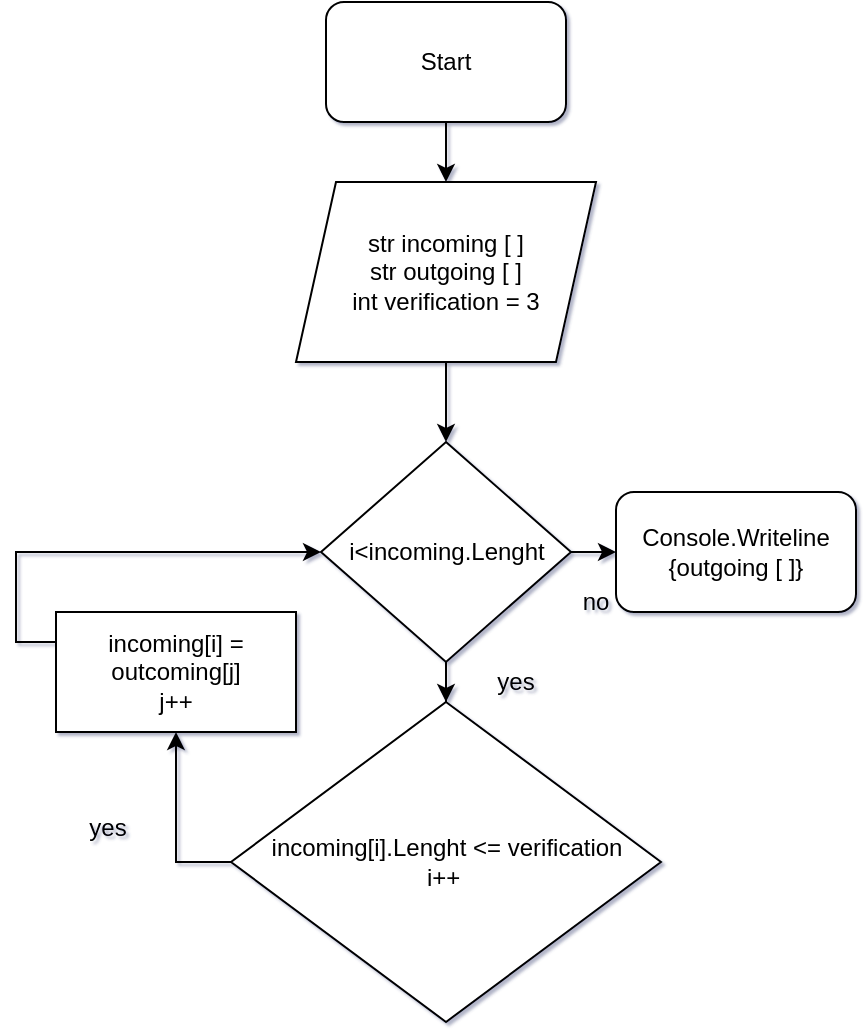 <mxfile version="13.9.9" type="device"><diagram id="C5RBs43oDa-KdzZeNtuy" name="Page-1"><mxGraphModel dx="1264" dy="592" grid="0" gridSize="10" guides="1" tooltips="1" connect="1" arrows="1" fold="1" page="1" pageScale="1" pageWidth="827" pageHeight="1169" math="0" shadow="1"><root><mxCell id="WIyWlLk6GJQsqaUBKTNV-0"/><mxCell id="WIyWlLk6GJQsqaUBKTNV-1" parent="WIyWlLk6GJQsqaUBKTNV-0"/><mxCell id="PQV7eBNB5kG5EwcX_Kot-7" style="edgeStyle=orthogonalEdgeStyle;rounded=0;orthogonalLoop=1;jettySize=auto;html=1;entryX=0.5;entryY=0;entryDx=0;entryDy=0;" edge="1" parent="WIyWlLk6GJQsqaUBKTNV-1" source="PQV7eBNB5kG5EwcX_Kot-2" target="PQV7eBNB5kG5EwcX_Kot-6"><mxGeometry relative="1" as="geometry"/></mxCell><mxCell id="PQV7eBNB5kG5EwcX_Kot-2" value="str incoming [ ]&lt;br&gt;str outgoing [ ]&lt;br&gt;int verification = 3" style="shape=parallelogram;perimeter=parallelogramPerimeter;whiteSpace=wrap;html=1;fixedSize=1;" vertex="1" parent="WIyWlLk6GJQsqaUBKTNV-1"><mxGeometry x="203" y="129" width="150" height="90" as="geometry"/></mxCell><mxCell id="PQV7eBNB5kG5EwcX_Kot-4" style="edgeStyle=orthogonalEdgeStyle;rounded=0;orthogonalLoop=1;jettySize=auto;html=1;entryX=0.5;entryY=0;entryDx=0;entryDy=0;" edge="1" parent="WIyWlLk6GJQsqaUBKTNV-1" source="PQV7eBNB5kG5EwcX_Kot-3" target="PQV7eBNB5kG5EwcX_Kot-2"><mxGeometry relative="1" as="geometry"/></mxCell><mxCell id="PQV7eBNB5kG5EwcX_Kot-3" value="Start" style="rounded=1;whiteSpace=wrap;html=1;" vertex="1" parent="WIyWlLk6GJQsqaUBKTNV-1"><mxGeometry x="218" y="39" width="120" height="60" as="geometry"/></mxCell><mxCell id="PQV7eBNB5kG5EwcX_Kot-18" style="edgeStyle=orthogonalEdgeStyle;rounded=0;orthogonalLoop=1;jettySize=auto;html=1;entryX=0.5;entryY=1;entryDx=0;entryDy=0;" edge="1" parent="WIyWlLk6GJQsqaUBKTNV-1" source="PQV7eBNB5kG5EwcX_Kot-5" target="PQV7eBNB5kG5EwcX_Kot-17"><mxGeometry relative="1" as="geometry"><mxPoint x="263" y="609" as="targetPoint"/><Array as="points"><mxPoint x="143" y="469"/></Array></mxGeometry></mxCell><mxCell id="PQV7eBNB5kG5EwcX_Kot-5" value="incoming[i].Lenght &amp;lt;= verification&lt;br&gt;i++&amp;nbsp;" style="rhombus;whiteSpace=wrap;html=1;" vertex="1" parent="WIyWlLk6GJQsqaUBKTNV-1"><mxGeometry x="170.5" y="389" width="215" height="160" as="geometry"/></mxCell><mxCell id="PQV7eBNB5kG5EwcX_Kot-8" style="edgeStyle=orthogonalEdgeStyle;rounded=0;orthogonalLoop=1;jettySize=auto;html=1;entryX=0.5;entryY=0;entryDx=0;entryDy=0;" edge="1" parent="WIyWlLk6GJQsqaUBKTNV-1" source="PQV7eBNB5kG5EwcX_Kot-6" target="PQV7eBNB5kG5EwcX_Kot-5"><mxGeometry relative="1" as="geometry"/></mxCell><mxCell id="PQV7eBNB5kG5EwcX_Kot-16" style="edgeStyle=orthogonalEdgeStyle;rounded=0;orthogonalLoop=1;jettySize=auto;html=1;entryX=0;entryY=0.5;entryDx=0;entryDy=0;" edge="1" parent="WIyWlLk6GJQsqaUBKTNV-1" source="PQV7eBNB5kG5EwcX_Kot-6" target="PQV7eBNB5kG5EwcX_Kot-14"><mxGeometry relative="1" as="geometry"><mxPoint x="433" y="349" as="targetPoint"/><Array as="points"/></mxGeometry></mxCell><mxCell id="PQV7eBNB5kG5EwcX_Kot-6" value="i&amp;lt;incoming.Lenght" style="rhombus;whiteSpace=wrap;html=1;" vertex="1" parent="WIyWlLk6GJQsqaUBKTNV-1"><mxGeometry x="215.5" y="259" width="125" height="110" as="geometry"/></mxCell><mxCell id="PQV7eBNB5kG5EwcX_Kot-9" value="yes&lt;br&gt;" style="text;html=1;strokeColor=none;fillColor=none;align=center;verticalAlign=middle;whiteSpace=wrap;rounded=0;" vertex="1" parent="WIyWlLk6GJQsqaUBKTNV-1"><mxGeometry x="293" y="369" width="40" height="20" as="geometry"/></mxCell><mxCell id="PQV7eBNB5kG5EwcX_Kot-10" value="yes&lt;br&gt;" style="text;html=1;strokeColor=none;fillColor=none;align=center;verticalAlign=middle;whiteSpace=wrap;rounded=0;" vertex="1" parent="WIyWlLk6GJQsqaUBKTNV-1"><mxGeometry x="89" y="442" width="40" height="20" as="geometry"/></mxCell><mxCell id="PQV7eBNB5kG5EwcX_Kot-11" value="no" style="text;html=1;strokeColor=none;fillColor=none;align=center;verticalAlign=middle;whiteSpace=wrap;rounded=0;" vertex="1" parent="WIyWlLk6GJQsqaUBKTNV-1"><mxGeometry x="333" y="329" width="40" height="20" as="geometry"/></mxCell><mxCell id="PQV7eBNB5kG5EwcX_Kot-14" value="Console.Writeline {outgoing [ ]}" style="rounded=1;whiteSpace=wrap;html=1;" vertex="1" parent="WIyWlLk6GJQsqaUBKTNV-1"><mxGeometry x="363" y="284" width="120" height="60" as="geometry"/></mxCell><mxCell id="PQV7eBNB5kG5EwcX_Kot-19" style="edgeStyle=orthogonalEdgeStyle;rounded=0;orthogonalLoop=1;jettySize=auto;html=1;entryX=0;entryY=0.5;entryDx=0;entryDy=0;" edge="1" parent="WIyWlLk6GJQsqaUBKTNV-1" source="PQV7eBNB5kG5EwcX_Kot-17" target="PQV7eBNB5kG5EwcX_Kot-6"><mxGeometry relative="1" as="geometry"><Array as="points"><mxPoint x="63" y="359"/></Array></mxGeometry></mxCell><mxCell id="PQV7eBNB5kG5EwcX_Kot-17" value="incoming[i] = outcoming[j]&lt;br&gt;j++" style="rounded=0;whiteSpace=wrap;html=1;" vertex="1" parent="WIyWlLk6GJQsqaUBKTNV-1"><mxGeometry x="83" y="344" width="120" height="60" as="geometry"/></mxCell></root></mxGraphModel></diagram></mxfile>